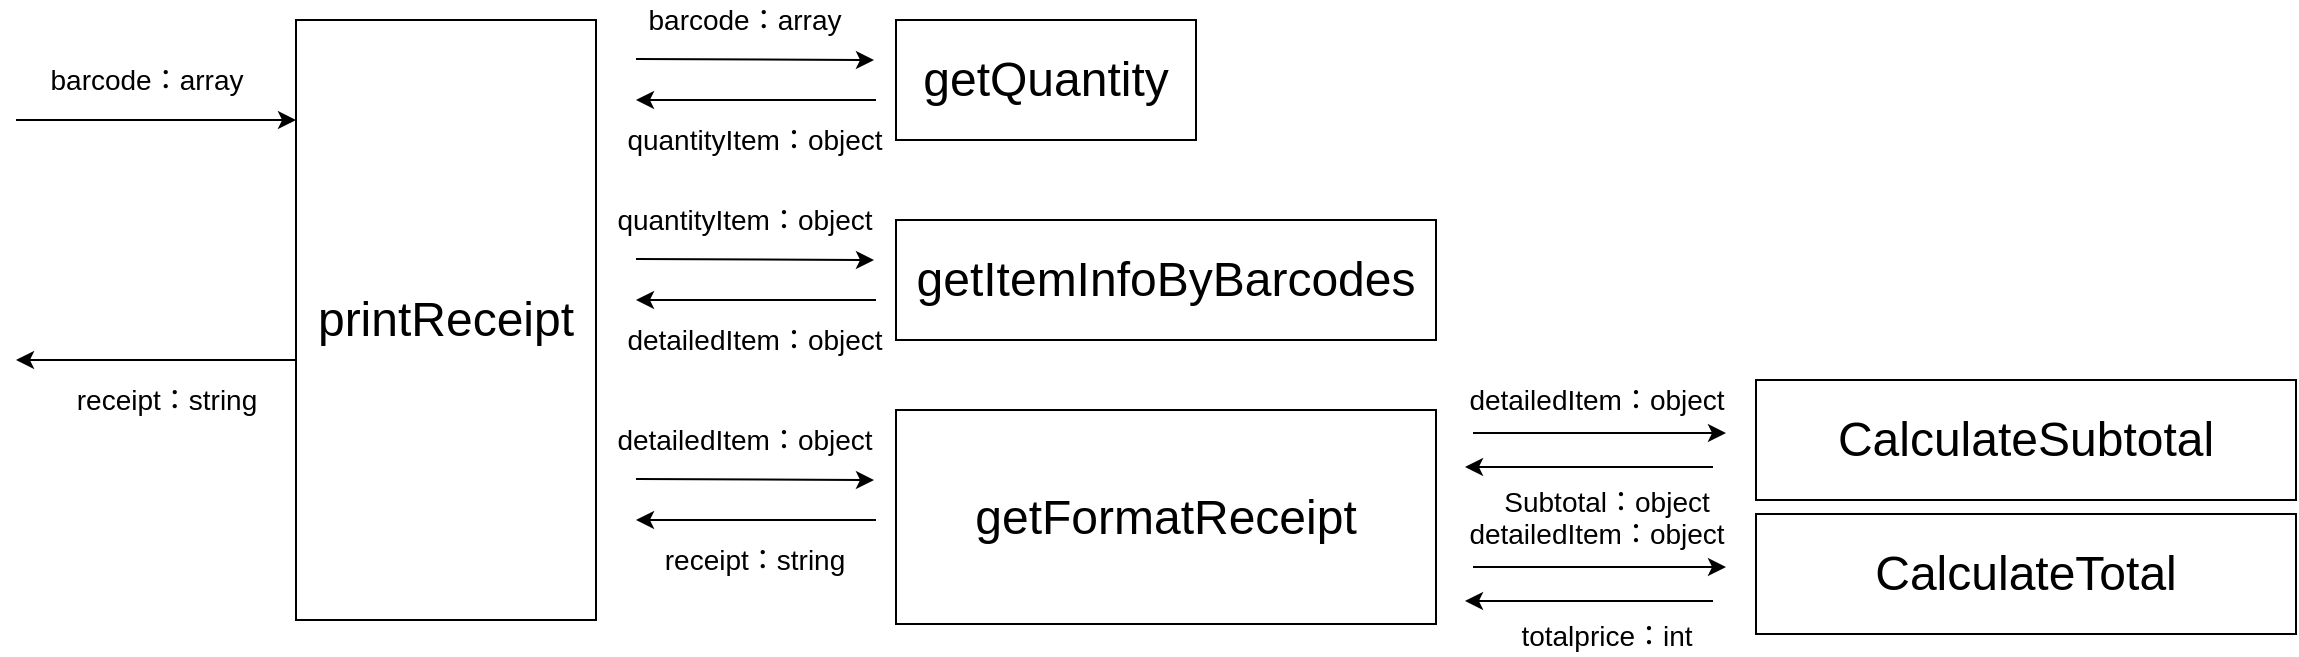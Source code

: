 <mxfile version="13.4.9" type="device"><diagram id="VRgClugd789tFmMYyxJZ" name="Page-1"><mxGraphModel dx="1874" dy="794" grid="1" gridSize="10" guides="1" tooltips="1" connect="1" arrows="1" fold="1" page="1" pageScale="1" pageWidth="827" pageHeight="1169" math="0" shadow="0"><root><mxCell id="0"/><mxCell id="1" parent="0"/><mxCell id="arcpuUV_JfJIhRGvQHqn-1" value="&lt;font style=&quot;font-size: 24px&quot;&gt;printReceipt&lt;/font&gt;" style="rounded=0;whiteSpace=wrap;html=1;" parent="1" vertex="1"><mxGeometry x="270" y="284" width="150" height="300" as="geometry"/></mxCell><mxCell id="arcpuUV_JfJIhRGvQHqn-2" value="" style="endArrow=classic;html=1;entryX=-0.016;entryY=0.817;entryDx=0;entryDy=0;entryPerimeter=0;" parent="1" edge="1"><mxGeometry width="50" height="50" relative="1" as="geometry"><mxPoint x="130" y="334" as="sourcePoint"/><mxPoint x="270" y="334.06" as="targetPoint"/></mxGeometry></mxCell><mxCell id="arcpuUV_JfJIhRGvQHqn-3" value="&lt;font&gt;&lt;span style=&quot;font-size: 14px&quot;&gt;barcode：array&lt;/span&gt;&lt;br&gt;&lt;/font&gt;" style="text;html=1;resizable=0;autosize=1;align=center;verticalAlign=middle;points=[];fillColor=none;strokeColor=none;rounded=0;" parent="1" vertex="1"><mxGeometry x="140" y="304" width="110" height="20" as="geometry"/></mxCell><mxCell id="arcpuUV_JfJIhRGvQHqn-4" value="" style="endArrow=classic;html=1;exitX=0;exitY=0.25;exitDx=0;exitDy=0;" parent="1" edge="1"><mxGeometry width="50" height="50" relative="1" as="geometry"><mxPoint x="270" y="454" as="sourcePoint"/><mxPoint x="130" y="454" as="targetPoint"/></mxGeometry></mxCell><mxCell id="arcpuUV_JfJIhRGvQHqn-5" value="&lt;font&gt;&lt;font style=&quot;font-size: 14px&quot;&gt;receipt：string&lt;/font&gt;&lt;br&gt;&lt;/font&gt;" style="text;html=1;resizable=0;autosize=1;align=center;verticalAlign=middle;points=[];fillColor=none;strokeColor=none;rounded=0;" parent="1" vertex="1"><mxGeometry x="150" y="464" width="110" height="20" as="geometry"/></mxCell><mxCell id="arcpuUV_JfJIhRGvQHqn-6" value="&lt;font style=&quot;font-size: 24px&quot;&gt;getQuantity&lt;/font&gt;" style="rounded=0;whiteSpace=wrap;html=1;" parent="1" vertex="1"><mxGeometry x="570" y="284" width="150" height="60" as="geometry"/></mxCell><mxCell id="arcpuUV_JfJIhRGvQHqn-7" value="" style="endArrow=classic;html=1;" parent="1" edge="1"><mxGeometry width="50" height="50" relative="1" as="geometry"><mxPoint x="440" y="303.5" as="sourcePoint"/><mxPoint x="559" y="304" as="targetPoint"/></mxGeometry></mxCell><mxCell id="arcpuUV_JfJIhRGvQHqn-8" value="" style="endArrow=classic;html=1;" parent="1" edge="1"><mxGeometry width="50" height="50" relative="1" as="geometry"><mxPoint x="560" y="324" as="sourcePoint"/><mxPoint x="440" y="324" as="targetPoint"/></mxGeometry></mxCell><mxCell id="arcpuUV_JfJIhRGvQHqn-9" value="&lt;font&gt;&lt;span style=&quot;font-size: 14px&quot;&gt;barcode：array&lt;/span&gt;&lt;br&gt;&lt;/font&gt;" style="text;html=1;resizable=0;autosize=1;align=center;verticalAlign=middle;points=[];fillColor=none;strokeColor=none;rounded=0;" parent="1" vertex="1"><mxGeometry x="439" y="274" width="110" height="20" as="geometry"/></mxCell><mxCell id="arcpuUV_JfJIhRGvQHqn-10" value="&lt;font&gt;&lt;span style=&quot;font-size: 14px&quot;&gt;quantityItem：object&lt;/span&gt;&lt;br&gt;&lt;/font&gt;" style="text;html=1;resizable=0;autosize=1;align=center;verticalAlign=middle;points=[];fillColor=none;strokeColor=none;rounded=0;" parent="1" vertex="1"><mxGeometry x="429" y="334" width="140" height="20" as="geometry"/></mxCell><mxCell id="arcpuUV_JfJIhRGvQHqn-11" value="&lt;font style=&quot;font-size: 24px&quot;&gt;getItemInfoByBarcodes&lt;/font&gt;" style="rounded=0;whiteSpace=wrap;html=1;" parent="1" vertex="1"><mxGeometry x="570" y="384" width="270" height="60" as="geometry"/></mxCell><mxCell id="arcpuUV_JfJIhRGvQHqn-12" value="" style="endArrow=classic;html=1;" parent="1" edge="1"><mxGeometry width="50" height="50" relative="1" as="geometry"><mxPoint x="440" y="403.5" as="sourcePoint"/><mxPoint x="559" y="404" as="targetPoint"/></mxGeometry></mxCell><mxCell id="arcpuUV_JfJIhRGvQHqn-13" value="" style="endArrow=classic;html=1;" parent="1" edge="1"><mxGeometry width="50" height="50" relative="1" as="geometry"><mxPoint x="560" y="424" as="sourcePoint"/><mxPoint x="440" y="424" as="targetPoint"/></mxGeometry></mxCell><mxCell id="arcpuUV_JfJIhRGvQHqn-14" value="&lt;font&gt;&lt;span style=&quot;font-size: 14px&quot;&gt;quantityItem：object&lt;/span&gt;&lt;br&gt;&lt;/font&gt;" style="text;html=1;resizable=0;autosize=1;align=center;verticalAlign=middle;points=[];fillColor=none;strokeColor=none;rounded=0;" parent="1" vertex="1"><mxGeometry x="424" y="374" width="140" height="20" as="geometry"/></mxCell><mxCell id="arcpuUV_JfJIhRGvQHqn-15" value="&lt;font&gt;&lt;span style=&quot;font-size: 14px&quot;&gt;detailedItem：object&lt;/span&gt;&lt;br&gt;&lt;/font&gt;" style="text;html=1;resizable=0;autosize=1;align=center;verticalAlign=middle;points=[];fillColor=none;strokeColor=none;rounded=0;" parent="1" vertex="1"><mxGeometry x="429" y="434" width="140" height="20" as="geometry"/></mxCell><mxCell id="arcpuUV_JfJIhRGvQHqn-39" value="&lt;span style=&quot;font-size: 24px&quot;&gt;getFormatReceipt&lt;/span&gt;" style="rounded=0;whiteSpace=wrap;html=1;" parent="1" vertex="1"><mxGeometry x="570" y="479" width="270" height="107" as="geometry"/></mxCell><mxCell id="arcpuUV_JfJIhRGvQHqn-40" value="" style="endArrow=classic;html=1;" parent="1" edge="1"><mxGeometry width="50" height="50" relative="1" as="geometry"><mxPoint x="440" y="513.5" as="sourcePoint"/><mxPoint x="559" y="514" as="targetPoint"/></mxGeometry></mxCell><mxCell id="arcpuUV_JfJIhRGvQHqn-41" value="" style="endArrow=classic;html=1;" parent="1" edge="1"><mxGeometry width="50" height="50" relative="1" as="geometry"><mxPoint x="560" y="534" as="sourcePoint"/><mxPoint x="440" y="534" as="targetPoint"/></mxGeometry></mxCell><mxCell id="arcpuUV_JfJIhRGvQHqn-42" value="&lt;font&gt;&lt;span style=&quot;font-size: 14px&quot;&gt;detailedItem：object&lt;/span&gt;&lt;br&gt;&lt;/font&gt;" style="text;html=1;resizable=0;autosize=1;align=center;verticalAlign=middle;points=[];fillColor=none;strokeColor=none;rounded=0;" parent="1" vertex="1"><mxGeometry x="424" y="484" width="140" height="20" as="geometry"/></mxCell><mxCell id="arcpuUV_JfJIhRGvQHqn-43" value="&lt;font&gt;&lt;span style=&quot;font-size: 14px&quot;&gt;receipt：string&lt;/span&gt;&lt;br&gt;&lt;/font&gt;" style="text;html=1;resizable=0;autosize=1;align=center;verticalAlign=middle;points=[];fillColor=none;strokeColor=none;rounded=0;" parent="1" vertex="1"><mxGeometry x="444" y="544" width="110" height="20" as="geometry"/></mxCell><mxCell id="arcpuUV_JfJIhRGvQHqn-45" value="&lt;font style=&quot;font-size: 24px&quot;&gt;CalculateTotal&lt;/font&gt;" style="rounded=0;whiteSpace=wrap;html=1;" parent="1" vertex="1"><mxGeometry x="1000" y="531" width="270" height="60" as="geometry"/></mxCell><mxCell id="arcpuUV_JfJIhRGvQHqn-58" value="" style="endArrow=classic;html=1;" parent="1" edge="1"><mxGeometry width="50" height="50" relative="1" as="geometry"><mxPoint x="858.5" y="557.5" as="sourcePoint"/><mxPoint x="985" y="557.5" as="targetPoint"/></mxGeometry></mxCell><mxCell id="arcpuUV_JfJIhRGvQHqn-59" value="" style="endArrow=classic;html=1;" parent="1" edge="1"><mxGeometry width="50" height="50" relative="1" as="geometry"><mxPoint x="978.5" y="574.5" as="sourcePoint"/><mxPoint x="854.5" y="574.5" as="targetPoint"/></mxGeometry></mxCell><mxCell id="arcpuUV_JfJIhRGvQHqn-60" value="&lt;font&gt;&lt;span style=&quot;font-size: 14px&quot;&gt;detailedItem：object&lt;/span&gt;&lt;br&gt;&lt;/font&gt;" style="text;html=1;resizable=0;autosize=1;align=center;verticalAlign=middle;points=[];fillColor=none;strokeColor=none;rounded=0;" parent="1" vertex="1"><mxGeometry x="850" y="530.5" width="140" height="20" as="geometry"/></mxCell><mxCell id="arcpuUV_JfJIhRGvQHqn-61" value="&lt;font&gt;&lt;span style=&quot;font-size: 14px&quot;&gt;totalprice：int&lt;/span&gt;&lt;br&gt;&lt;/font&gt;" style="text;html=1;resizable=0;autosize=1;align=center;verticalAlign=middle;points=[];fillColor=none;strokeColor=none;rounded=0;" parent="1" vertex="1"><mxGeometry x="875" y="581.5" width="100" height="20" as="geometry"/></mxCell><mxCell id="arcpuUV_JfJIhRGvQHqn-63" style="edgeStyle=orthogonalEdgeStyle;rounded=0;orthogonalLoop=1;jettySize=auto;html=1;exitX=0.5;exitY=1;exitDx=0;exitDy=0;" parent="1" source="arcpuUV_JfJIhRGvQHqn-1" target="arcpuUV_JfJIhRGvQHqn-1" edge="1"><mxGeometry relative="1" as="geometry"/></mxCell><mxCell id="ANBj8ZX35F1-H8E5YpuP-1" value="&lt;font style=&quot;font-size: 24px&quot;&gt;CalculateSubtotal&lt;/font&gt;" style="rounded=0;whiteSpace=wrap;html=1;" vertex="1" parent="1"><mxGeometry x="1000" y="464" width="270" height="60" as="geometry"/></mxCell><mxCell id="ANBj8ZX35F1-H8E5YpuP-2" value="" style="endArrow=classic;html=1;" edge="1" parent="1"><mxGeometry width="50" height="50" relative="1" as="geometry"><mxPoint x="858.5" y="490.5" as="sourcePoint"/><mxPoint x="985" y="490.5" as="targetPoint"/></mxGeometry></mxCell><mxCell id="ANBj8ZX35F1-H8E5YpuP-3" value="" style="endArrow=classic;html=1;" edge="1" parent="1"><mxGeometry width="50" height="50" relative="1" as="geometry"><mxPoint x="978.5" y="507.5" as="sourcePoint"/><mxPoint x="854.5" y="507.5" as="targetPoint"/></mxGeometry></mxCell><mxCell id="ANBj8ZX35F1-H8E5YpuP-4" value="&lt;font&gt;&lt;span style=&quot;font-size: 14px&quot;&gt;detailedItem：object&lt;/span&gt;&lt;br&gt;&lt;/font&gt;" style="text;html=1;resizable=0;autosize=1;align=center;verticalAlign=middle;points=[];fillColor=none;strokeColor=none;rounded=0;" vertex="1" parent="1"><mxGeometry x="850" y="463.5" width="140" height="20" as="geometry"/></mxCell><mxCell id="ANBj8ZX35F1-H8E5YpuP-5" value="&lt;font&gt;&lt;span style=&quot;font-size: 14px&quot;&gt;Subtotal：object&lt;/span&gt;&lt;br&gt;&lt;/font&gt;" style="text;html=1;resizable=0;autosize=1;align=center;verticalAlign=middle;points=[];fillColor=none;strokeColor=none;rounded=0;" vertex="1" parent="1"><mxGeometry x="865" y="514.5" width="120" height="20" as="geometry"/></mxCell></root></mxGraphModel></diagram></mxfile>